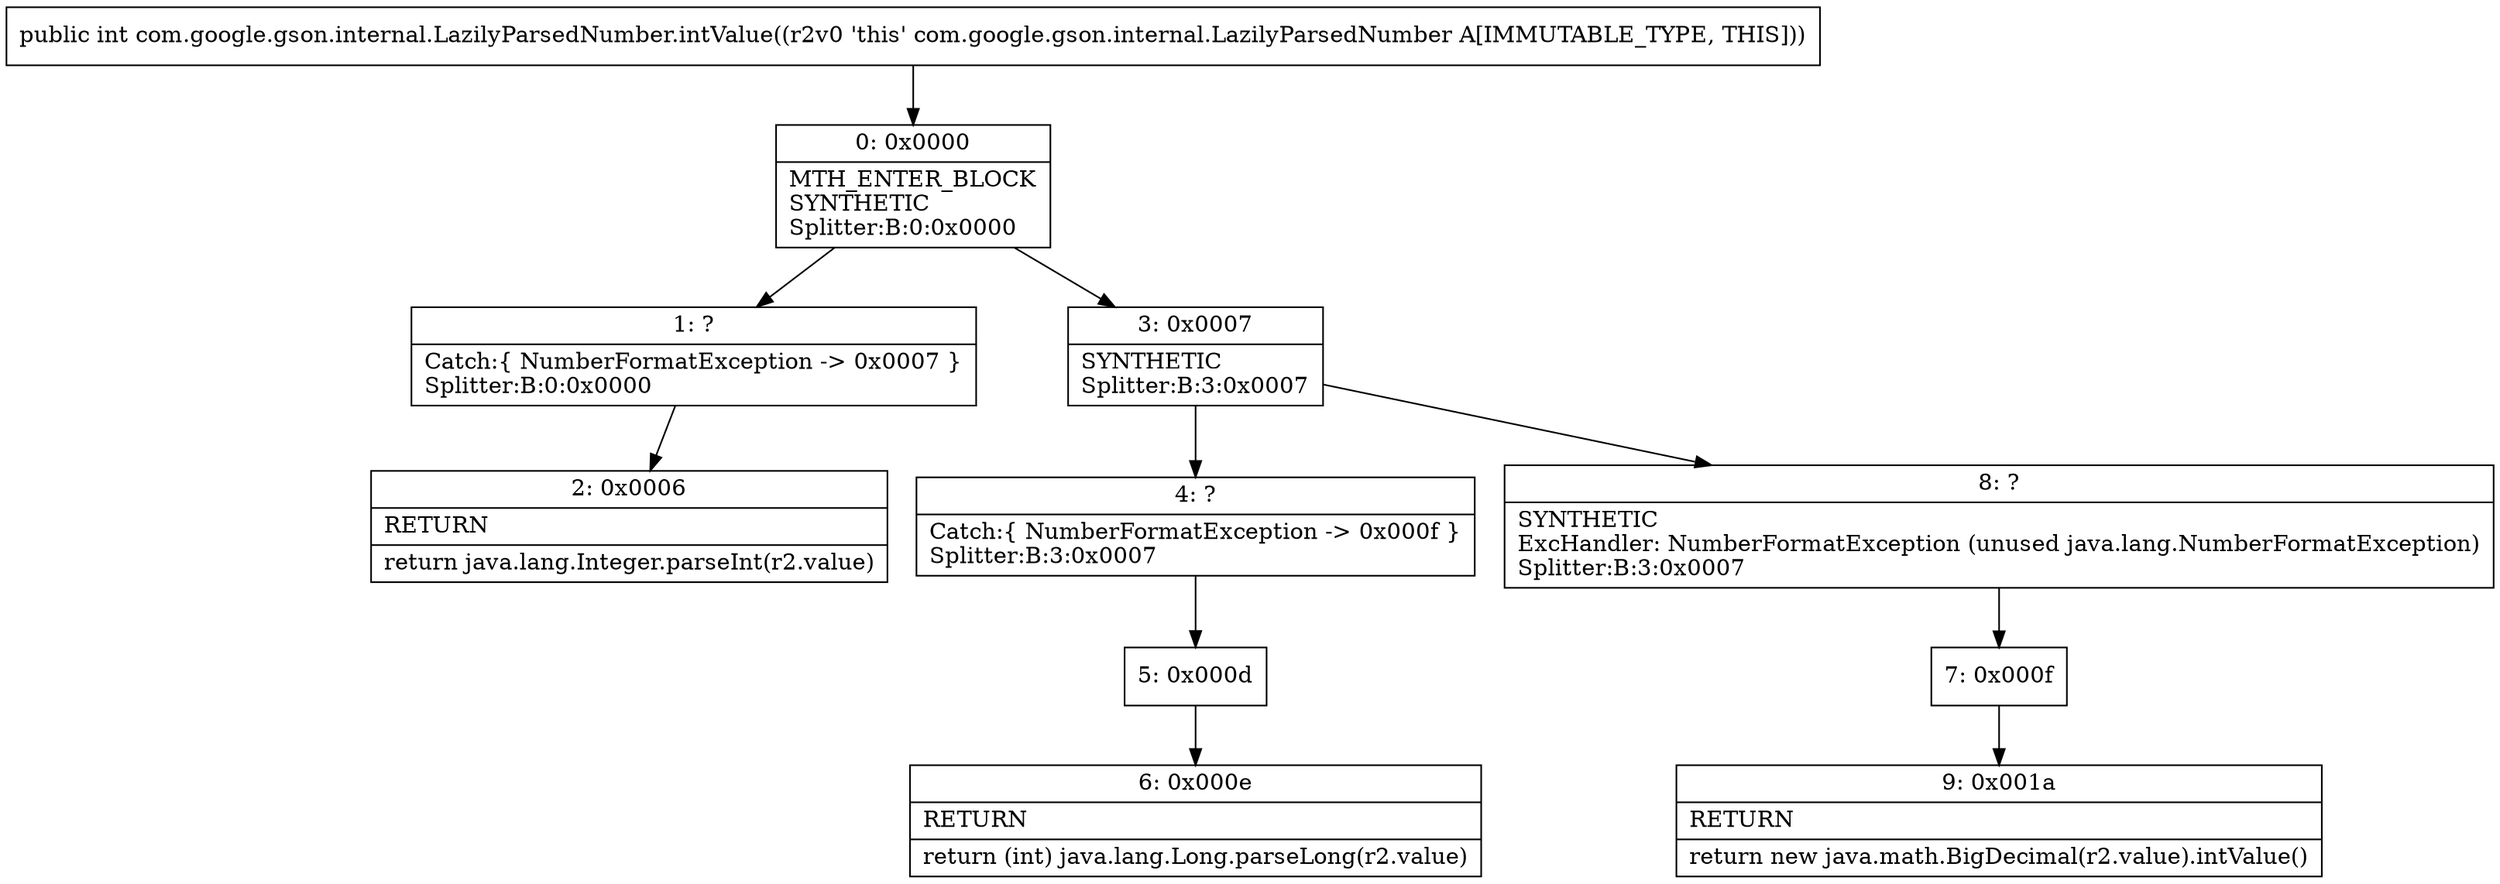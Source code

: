 digraph "CFG forcom.google.gson.internal.LazilyParsedNumber.intValue()I" {
Node_0 [shape=record,label="{0\:\ 0x0000|MTH_ENTER_BLOCK\lSYNTHETIC\lSplitter:B:0:0x0000\l}"];
Node_1 [shape=record,label="{1\:\ ?|Catch:\{ NumberFormatException \-\> 0x0007 \}\lSplitter:B:0:0x0000\l}"];
Node_2 [shape=record,label="{2\:\ 0x0006|RETURN\l|return java.lang.Integer.parseInt(r2.value)\l}"];
Node_3 [shape=record,label="{3\:\ 0x0007|SYNTHETIC\lSplitter:B:3:0x0007\l}"];
Node_4 [shape=record,label="{4\:\ ?|Catch:\{ NumberFormatException \-\> 0x000f \}\lSplitter:B:3:0x0007\l}"];
Node_5 [shape=record,label="{5\:\ 0x000d}"];
Node_6 [shape=record,label="{6\:\ 0x000e|RETURN\l|return (int) java.lang.Long.parseLong(r2.value)\l}"];
Node_7 [shape=record,label="{7\:\ 0x000f}"];
Node_8 [shape=record,label="{8\:\ ?|SYNTHETIC\lExcHandler: NumberFormatException (unused java.lang.NumberFormatException)\lSplitter:B:3:0x0007\l}"];
Node_9 [shape=record,label="{9\:\ 0x001a|RETURN\l|return new java.math.BigDecimal(r2.value).intValue()\l}"];
MethodNode[shape=record,label="{public int com.google.gson.internal.LazilyParsedNumber.intValue((r2v0 'this' com.google.gson.internal.LazilyParsedNumber A[IMMUTABLE_TYPE, THIS])) }"];
MethodNode -> Node_0;
Node_0 -> Node_1;
Node_0 -> Node_3;
Node_1 -> Node_2;
Node_3 -> Node_4;
Node_3 -> Node_8;
Node_4 -> Node_5;
Node_5 -> Node_6;
Node_7 -> Node_9;
Node_8 -> Node_7;
}

